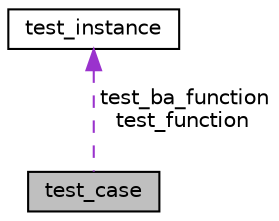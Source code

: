 digraph "test_case"
{
 // LATEX_PDF_SIZE
  edge [fontname="Helvetica",fontsize="10",labelfontname="Helvetica",labelfontsize="10"];
  node [fontname="Helvetica",fontsize="10",shape=record];
  Node1 [label="test_case",height=0.2,width=0.4,color="black", fillcolor="grey75", style="filled", fontcolor="black",tooltip=" "];
  Node2 -> Node1 [dir="back",color="darkorchid3",fontsize="10",style="dashed",label=" test_ba_function\ntest_function" ,fontname="Helvetica"];
  Node2 [label="test_instance",height=0.2,width=0.4,color="black", fillcolor="white", style="filled",URL="$structtest__instance.html",tooltip=" "];
}
